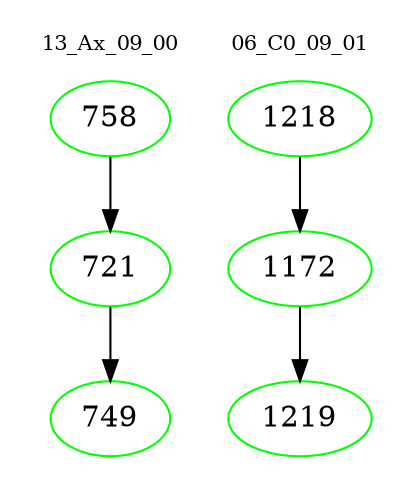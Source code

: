 digraph{
subgraph cluster_0 {
color = white
label = "13_Ax_09_00";
fontsize=10;
T0_758 [label="758", color="green"]
T0_758 -> T0_721 [color="black"]
T0_721 [label="721", color="green"]
T0_721 -> T0_749 [color="black"]
T0_749 [label="749", color="green"]
}
subgraph cluster_1 {
color = white
label = "06_C0_09_01";
fontsize=10;
T1_1218 [label="1218", color="green"]
T1_1218 -> T1_1172 [color="black"]
T1_1172 [label="1172", color="green"]
T1_1172 -> T1_1219 [color="black"]
T1_1219 [label="1219", color="green"]
}
}
